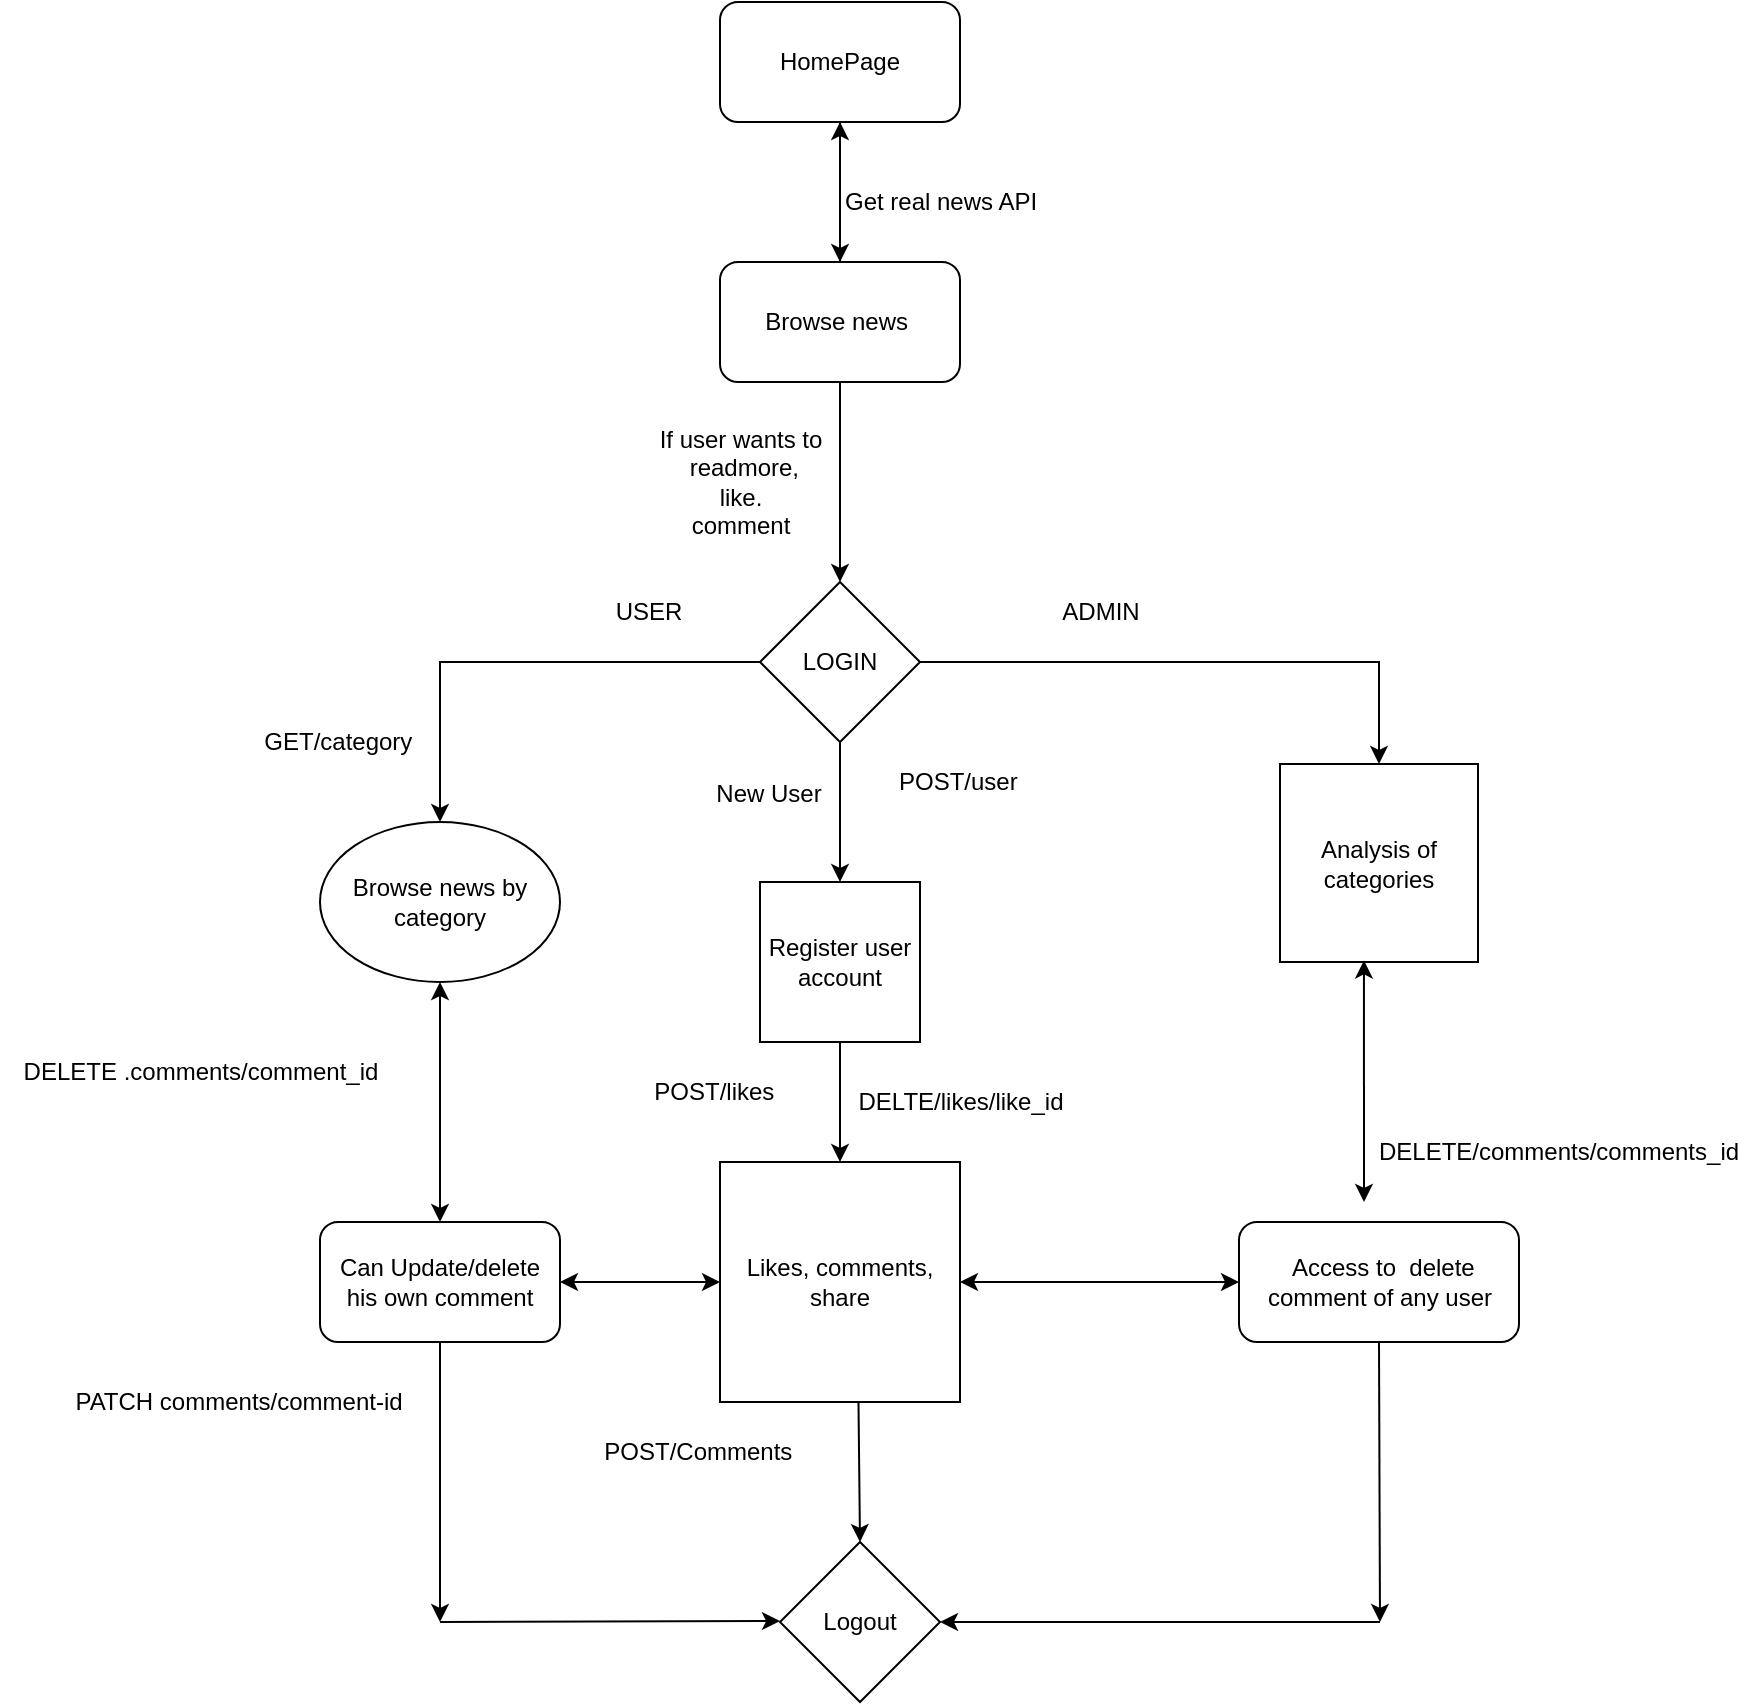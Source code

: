 <mxfile version="20.2.3" type="device"><diagram id="rOkFO7cfHEHJUvoFTM84" name="Page-1"><mxGraphModel dx="1967" dy="669" grid="1" gridSize="10" guides="1" tooltips="1" connect="1" arrows="1" fold="1" page="1" pageScale="1" pageWidth="850" pageHeight="1100" math="0" shadow="0"><root><mxCell id="0"/><mxCell id="1" parent="0"/><mxCell id="yRWhV2HMuvYGXWmOrYBf-3" style="edgeStyle=orthogonalEdgeStyle;rounded=0;orthogonalLoop=1;jettySize=auto;html=1;exitX=0.5;exitY=1;exitDx=0;exitDy=0;" edge="1" parent="1" source="yRWhV2HMuvYGXWmOrYBf-1"><mxGeometry relative="1" as="geometry"><mxPoint x="400" y="470" as="targetPoint"/></mxGeometry></mxCell><mxCell id="yRWhV2HMuvYGXWmOrYBf-1" value="HomePage" style="rounded=1;whiteSpace=wrap;html=1;" vertex="1" parent="1"><mxGeometry x="340" y="340" width="120" height="60" as="geometry"/></mxCell><mxCell id="yRWhV2HMuvYGXWmOrYBf-7" value="" style="edgeStyle=orthogonalEdgeStyle;rounded=0;orthogonalLoop=1;jettySize=auto;html=1;" edge="1" parent="1" source="yRWhV2HMuvYGXWmOrYBf-5" target="yRWhV2HMuvYGXWmOrYBf-1"><mxGeometry relative="1" as="geometry"><Array as="points"><mxPoint x="400" y="410"/><mxPoint x="400" y="410"/></Array></mxGeometry></mxCell><mxCell id="yRWhV2HMuvYGXWmOrYBf-8" style="edgeStyle=orthogonalEdgeStyle;rounded=0;orthogonalLoop=1;jettySize=auto;html=1;exitX=0.5;exitY=1;exitDx=0;exitDy=0;entryX=0.5;entryY=0;entryDx=0;entryDy=0;" edge="1" parent="1" source="yRWhV2HMuvYGXWmOrYBf-5" target="yRWhV2HMuvYGXWmOrYBf-6"><mxGeometry relative="1" as="geometry"><mxPoint x="400" y="580" as="targetPoint"/></mxGeometry></mxCell><mxCell id="yRWhV2HMuvYGXWmOrYBf-5" value="Browse news&amp;nbsp;" style="rounded=1;whiteSpace=wrap;html=1;" vertex="1" parent="1"><mxGeometry x="340" y="470" width="120" height="60" as="geometry"/></mxCell><mxCell id="yRWhV2HMuvYGXWmOrYBf-10" style="edgeStyle=orthogonalEdgeStyle;rounded=0;orthogonalLoop=1;jettySize=auto;html=1;exitX=1;exitY=0.5;exitDx=0;exitDy=0;entryX=0.5;entryY=0;entryDx=0;entryDy=0;" edge="1" parent="1" source="yRWhV2HMuvYGXWmOrYBf-6" target="yRWhV2HMuvYGXWmOrYBf-65"><mxGeometry relative="1" as="geometry"><mxPoint x="690" y="720" as="targetPoint"/></mxGeometry></mxCell><mxCell id="yRWhV2HMuvYGXWmOrYBf-11" style="edgeStyle=orthogonalEdgeStyle;rounded=0;orthogonalLoop=1;jettySize=auto;html=1;exitX=0;exitY=0.5;exitDx=0;exitDy=0;" edge="1" parent="1" source="yRWhV2HMuvYGXWmOrYBf-6" target="yRWhV2HMuvYGXWmOrYBf-56"><mxGeometry relative="1" as="geometry"><mxPoint x="200" y="790" as="targetPoint"/><Array as="points"><mxPoint x="200" y="670"/></Array></mxGeometry></mxCell><mxCell id="yRWhV2HMuvYGXWmOrYBf-6" value="LOGIN" style="rhombus;whiteSpace=wrap;html=1;" vertex="1" parent="1"><mxGeometry x="360" y="630" width="80" height="80" as="geometry"/></mxCell><mxCell id="yRWhV2HMuvYGXWmOrYBf-12" value="ADMIN" style="text;html=1;align=center;verticalAlign=middle;resizable=0;points=[];autosize=1;strokeColor=none;fillColor=none;" vertex="1" parent="1"><mxGeometry x="500" y="630" width="60" height="30" as="geometry"/></mxCell><mxCell id="yRWhV2HMuvYGXWmOrYBf-13" value="USER" style="text;html=1;align=center;verticalAlign=middle;resizable=0;points=[];autosize=1;strokeColor=none;fillColor=none;" vertex="1" parent="1"><mxGeometry x="274" y="630" width="60" height="30" as="geometry"/></mxCell><mxCell id="yRWhV2HMuvYGXWmOrYBf-19" value="Likes, comments,&lt;br&gt;share" style="whiteSpace=wrap;html=1;aspect=fixed;" vertex="1" parent="1"><mxGeometry x="340" y="920" width="120" height="120" as="geometry"/></mxCell><mxCell id="yRWhV2HMuvYGXWmOrYBf-20" value="&amp;nbsp;Access to&amp;nbsp; delete comment of any user" style="rounded=1;whiteSpace=wrap;html=1;" vertex="1" parent="1"><mxGeometry x="599.5" y="950" width="140" height="60" as="geometry"/></mxCell><mxCell id="yRWhV2HMuvYGXWmOrYBf-22" value="" style="endArrow=classic;html=1;rounded=0;" edge="1" parent="1"><mxGeometry width="50" height="50" relative="1" as="geometry"><mxPoint x="200" y="1150" as="sourcePoint"/><mxPoint x="370" y="1149.52" as="targetPoint"/></mxGeometry></mxCell><mxCell id="yRWhV2HMuvYGXWmOrYBf-24" value="Can Update/delete his own comment" style="rounded=1;whiteSpace=wrap;html=1;" vertex="1" parent="1"><mxGeometry x="140" y="950" width="120" height="60" as="geometry"/></mxCell><mxCell id="yRWhV2HMuvYGXWmOrYBf-28" value="Logout" style="rhombus;whiteSpace=wrap;html=1;" vertex="1" parent="1"><mxGeometry x="370" y="1110" width="80" height="80" as="geometry"/></mxCell><mxCell id="yRWhV2HMuvYGXWmOrYBf-30" value="If user wants to&lt;br&gt;&amp;nbsp;readmore,&lt;br&gt;like.&lt;br&gt;comment" style="text;html=1;align=center;verticalAlign=middle;resizable=0;points=[];autosize=1;strokeColor=none;fillColor=none;" vertex="1" parent="1"><mxGeometry x="300" y="545" width="100" height="70" as="geometry"/></mxCell><mxCell id="yRWhV2HMuvYGXWmOrYBf-21" value="Get real news API&lt;br&gt;" style="text;html=1;align=center;verticalAlign=middle;resizable=0;points=[];autosize=1;strokeColor=none;fillColor=none;" vertex="1" parent="1"><mxGeometry x="390" y="425" width="120" height="30" as="geometry"/></mxCell><mxCell id="yRWhV2HMuvYGXWmOrYBf-34" value="" style="endArrow=classic;html=1;rounded=0;entryX=0.5;entryY=0;entryDx=0;entryDy=0;exitX=0.5;exitY=1;exitDx=0;exitDy=0;" edge="1" parent="1" source="yRWhV2HMuvYGXWmOrYBf-6"><mxGeometry width="50" height="50" relative="1" as="geometry"><mxPoint x="410" y="690" as="sourcePoint"/><mxPoint x="400" y="780" as="targetPoint"/></mxGeometry></mxCell><mxCell id="yRWhV2HMuvYGXWmOrYBf-35" value="New User" style="text;html=1;align=center;verticalAlign=middle;resizable=0;points=[];autosize=1;strokeColor=none;fillColor=none;" vertex="1" parent="1"><mxGeometry x="324" y="721" width="80" height="30" as="geometry"/></mxCell><mxCell id="yRWhV2HMuvYGXWmOrYBf-36" value="Register user account" style="whiteSpace=wrap;html=1;aspect=fixed;" vertex="1" parent="1"><mxGeometry x="360" y="780" width="80" height="80" as="geometry"/></mxCell><mxCell id="yRWhV2HMuvYGXWmOrYBf-39" value="" style="endArrow=classic;html=1;rounded=0;entryX=0.5;entryY=0;entryDx=0;entryDy=0;exitX=0.5;exitY=1;exitDx=0;exitDy=0;" edge="1" parent="1" source="yRWhV2HMuvYGXWmOrYBf-36" target="yRWhV2HMuvYGXWmOrYBf-19"><mxGeometry width="50" height="50" relative="1" as="geometry"><mxPoint x="410" y="870" as="sourcePoint"/><mxPoint x="460" y="820" as="targetPoint"/></mxGeometry></mxCell><mxCell id="yRWhV2HMuvYGXWmOrYBf-41" value="" style="endArrow=classic;html=1;rounded=0;exitX=0.5;exitY=1;exitDx=0;exitDy=0;" edge="1" parent="1" source="yRWhV2HMuvYGXWmOrYBf-20"><mxGeometry width="50" height="50" relative="1" as="geometry"><mxPoint x="680" y="1100" as="sourcePoint"/><mxPoint x="670" y="1150" as="targetPoint"/></mxGeometry></mxCell><mxCell id="yRWhV2HMuvYGXWmOrYBf-50" value="" style="endArrow=classic;html=1;rounded=0;entryX=1;entryY=0.5;entryDx=0;entryDy=0;" edge="1" parent="1" target="yRWhV2HMuvYGXWmOrYBf-28"><mxGeometry width="50" height="50" relative="1" as="geometry"><mxPoint x="670" y="1150" as="sourcePoint"/><mxPoint x="580" y="1125" as="targetPoint"/></mxGeometry></mxCell><mxCell id="yRWhV2HMuvYGXWmOrYBf-53" value="" style="endArrow=classic;html=1;rounded=0;exitX=0.5;exitY=1;exitDx=0;exitDy=0;" edge="1" parent="1" source="yRWhV2HMuvYGXWmOrYBf-24"><mxGeometry width="50" height="50" relative="1" as="geometry"><mxPoint x="170" y="1120" as="sourcePoint"/><mxPoint x="200" y="1150" as="targetPoint"/><Array as="points"><mxPoint x="200" y="1120"/><mxPoint x="200" y="1110"/></Array></mxGeometry></mxCell><mxCell id="yRWhV2HMuvYGXWmOrYBf-55" value="" style="endArrow=classic;html=1;rounded=0;exitX=0.577;exitY=0.998;exitDx=0;exitDy=0;exitPerimeter=0;entryX=0.5;entryY=0;entryDx=0;entryDy=0;" edge="1" parent="1" source="yRWhV2HMuvYGXWmOrYBf-19" target="yRWhV2HMuvYGXWmOrYBf-28"><mxGeometry width="50" height="50" relative="1" as="geometry"><mxPoint x="410" y="1040" as="sourcePoint"/><mxPoint x="410" y="1100" as="targetPoint"/></mxGeometry></mxCell><mxCell id="yRWhV2HMuvYGXWmOrYBf-56" value="Browse news by category" style="ellipse;whiteSpace=wrap;html=1;" vertex="1" parent="1"><mxGeometry x="140" y="750" width="120" height="80" as="geometry"/></mxCell><mxCell id="yRWhV2HMuvYGXWmOrYBf-59" value="" style="endArrow=classic;startArrow=classic;html=1;rounded=0;exitX=0.5;exitY=0;exitDx=0;exitDy=0;entryX=0.5;entryY=1;entryDx=0;entryDy=0;" edge="1" parent="1" source="yRWhV2HMuvYGXWmOrYBf-24" target="yRWhV2HMuvYGXWmOrYBf-56"><mxGeometry width="50" height="50" relative="1" as="geometry"><mxPoint x="180" y="910" as="sourcePoint"/><mxPoint x="230" y="860" as="targetPoint"/></mxGeometry></mxCell><mxCell id="yRWhV2HMuvYGXWmOrYBf-60" value="" style="endArrow=classic;startArrow=classic;html=1;rounded=0;entryX=0;entryY=0.5;entryDx=0;entryDy=0;" edge="1" parent="1" target="yRWhV2HMuvYGXWmOrYBf-19"><mxGeometry width="50" height="50" relative="1" as="geometry"><mxPoint x="260" y="980" as="sourcePoint"/><mxPoint x="310" y="930" as="targetPoint"/></mxGeometry></mxCell><mxCell id="yRWhV2HMuvYGXWmOrYBf-61" value="" style="endArrow=classic;startArrow=classic;html=1;rounded=0;entryX=0;entryY=0.5;entryDx=0;entryDy=0;exitX=1;exitY=0.5;exitDx=0;exitDy=0;" edge="1" parent="1" source="yRWhV2HMuvYGXWmOrYBf-19" target="yRWhV2HMuvYGXWmOrYBf-20"><mxGeometry width="50" height="50" relative="1" as="geometry"><mxPoint x="500" y="1010" as="sourcePoint"/><mxPoint x="550" y="960" as="targetPoint"/></mxGeometry></mxCell><mxCell id="yRWhV2HMuvYGXWmOrYBf-65" value="Analysis of categories" style="whiteSpace=wrap;html=1;aspect=fixed;" vertex="1" parent="1"><mxGeometry x="620" y="721" width="99" height="99" as="geometry"/></mxCell><mxCell id="yRWhV2HMuvYGXWmOrYBf-69" value="" style="endArrow=classic;startArrow=classic;html=1;rounded=0;entryX=0.424;entryY=0.992;entryDx=0;entryDy=0;entryPerimeter=0;" edge="1" parent="1" target="yRWhV2HMuvYGXWmOrYBf-65"><mxGeometry width="50" height="50" relative="1" as="geometry"><mxPoint x="662" y="940" as="sourcePoint"/><mxPoint x="680" y="860" as="targetPoint"/></mxGeometry></mxCell><mxCell id="yRWhV2HMuvYGXWmOrYBf-70" value="&amp;nbsp;POST/user" style="text;html=1;align=center;verticalAlign=middle;resizable=0;points=[];autosize=1;strokeColor=none;fillColor=none;" vertex="1" parent="1"><mxGeometry x="412" y="715" width="90" height="30" as="geometry"/></mxCell><mxCell id="yRWhV2HMuvYGXWmOrYBf-71" value="&amp;nbsp;GET/category" style="text;html=1;align=center;verticalAlign=middle;resizable=0;points=[];autosize=1;strokeColor=none;fillColor=none;" vertex="1" parent="1"><mxGeometry x="97" y="695" width="100" height="30" as="geometry"/></mxCell><mxCell id="yRWhV2HMuvYGXWmOrYBf-72" value="&amp;nbsp;POST/likes" style="text;html=1;align=center;verticalAlign=middle;resizable=0;points=[];autosize=1;strokeColor=none;fillColor=none;" vertex="1" parent="1"><mxGeometry x="290" y="870" width="90" height="30" as="geometry"/></mxCell><mxCell id="yRWhV2HMuvYGXWmOrYBf-73" value="&amp;nbsp;POST/Comments" style="text;html=1;align=center;verticalAlign=middle;resizable=0;points=[];autosize=1;strokeColor=none;fillColor=none;" vertex="1" parent="1"><mxGeometry x="267" y="1050" width="120" height="30" as="geometry"/></mxCell><mxCell id="yRWhV2HMuvYGXWmOrYBf-74" value="DELETE .comments/comment_id" style="text;html=1;align=center;verticalAlign=middle;resizable=0;points=[];autosize=1;strokeColor=none;fillColor=none;" vertex="1" parent="1"><mxGeometry x="-20" y="860" width="200" height="30" as="geometry"/></mxCell><mxCell id="yRWhV2HMuvYGXWmOrYBf-76" value="DELTE/likes/like_id" style="text;html=1;align=center;verticalAlign=middle;resizable=0;points=[];autosize=1;strokeColor=none;fillColor=none;" vertex="1" parent="1"><mxGeometry x="395" y="875" width="130" height="30" as="geometry"/></mxCell><mxCell id="yRWhV2HMuvYGXWmOrYBf-77" value="DELETE/comments/comments_id" style="text;html=1;align=center;verticalAlign=middle;resizable=0;points=[];autosize=1;strokeColor=none;fillColor=none;" vertex="1" parent="1"><mxGeometry x="659" y="900" width="200" height="30" as="geometry"/></mxCell><mxCell id="yRWhV2HMuvYGXWmOrYBf-79" value="PATCH comments/comment-id" style="text;html=1;align=center;verticalAlign=middle;resizable=0;points=[];autosize=1;strokeColor=none;fillColor=none;" vertex="1" parent="1"><mxGeometry x="4" y="1025" width="190" height="30" as="geometry"/></mxCell></root></mxGraphModel></diagram></mxfile>
